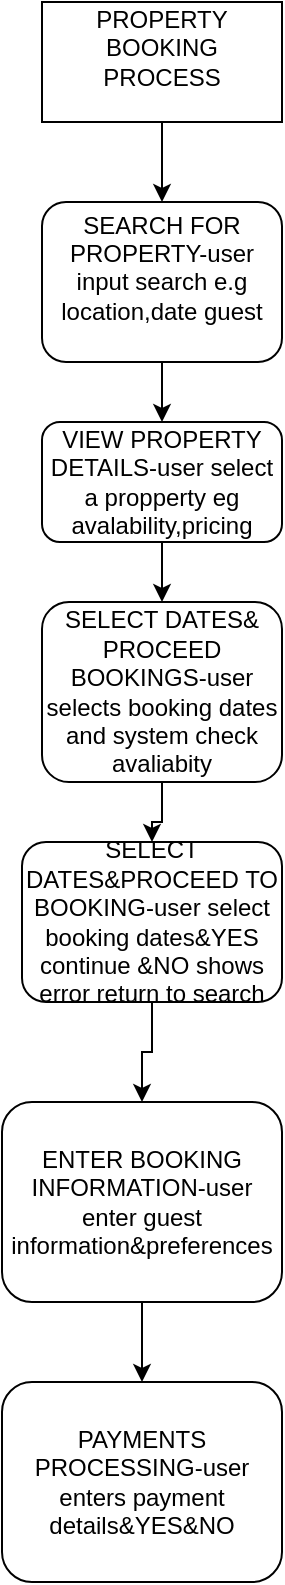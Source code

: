 <mxfile version="27.0.9">
  <diagram name="Page-1" id="7EiEKNMCSCI8ewI3hKdu">
    <mxGraphModel dx="872" dy="473" grid="1" gridSize="10" guides="1" tooltips="1" connect="1" arrows="1" fold="1" page="1" pageScale="1" pageWidth="850" pageHeight="1100" math="0" shadow="0">
      <root>
        <mxCell id="0" />
        <mxCell id="1" parent="0" />
        <mxCell id="h4lWl85aih-QfunNKau6-4" value="" style="edgeStyle=orthogonalEdgeStyle;rounded=0;orthogonalLoop=1;jettySize=auto;html=1;" edge="1" parent="1" source="h4lWl85aih-QfunNKau6-1" target="h4lWl85aih-QfunNKau6-2">
          <mxGeometry relative="1" as="geometry" />
        </mxCell>
        <mxCell id="h4lWl85aih-QfunNKau6-1" value="PROPERTY BOOKING PROCESS&lt;div&gt;&lt;br&gt;&lt;/div&gt;" style="rounded=0;whiteSpace=wrap;html=1;" vertex="1" parent="1">
          <mxGeometry x="260" y="20" width="120" height="60" as="geometry" />
        </mxCell>
        <mxCell id="h4lWl85aih-QfunNKau6-6" value="" style="edgeStyle=orthogonalEdgeStyle;rounded=0;orthogonalLoop=1;jettySize=auto;html=1;" edge="1" parent="1" source="h4lWl85aih-QfunNKau6-2" target="h4lWl85aih-QfunNKau6-5">
          <mxGeometry relative="1" as="geometry" />
        </mxCell>
        <mxCell id="h4lWl85aih-QfunNKau6-2" value="SEARCH FOR PROPERTY-user input search e.g location,date guest&lt;div&gt;&lt;br&gt;&lt;/div&gt;" style="rounded=1;whiteSpace=wrap;html=1;" vertex="1" parent="1">
          <mxGeometry x="260" y="120" width="120" height="80" as="geometry" />
        </mxCell>
        <mxCell id="h4lWl85aih-QfunNKau6-3" style="edgeStyle=orthogonalEdgeStyle;rounded=0;orthogonalLoop=1;jettySize=auto;html=1;exitX=0.5;exitY=1;exitDx=0;exitDy=0;" edge="1" parent="1" source="h4lWl85aih-QfunNKau6-2" target="h4lWl85aih-QfunNKau6-2">
          <mxGeometry relative="1" as="geometry" />
        </mxCell>
        <mxCell id="h4lWl85aih-QfunNKau6-8" value="" style="edgeStyle=orthogonalEdgeStyle;rounded=0;orthogonalLoop=1;jettySize=auto;html=1;" edge="1" parent="1" source="h4lWl85aih-QfunNKau6-5" target="h4lWl85aih-QfunNKau6-7">
          <mxGeometry relative="1" as="geometry" />
        </mxCell>
        <mxCell id="h4lWl85aih-QfunNKau6-5" value="VIEW PROPERTY DETAILS-user select a propperty eg avalability,pricing" style="rounded=1;whiteSpace=wrap;html=1;" vertex="1" parent="1">
          <mxGeometry x="260" y="230" width="120" height="60" as="geometry" />
        </mxCell>
        <mxCell id="h4lWl85aih-QfunNKau6-11" value="" style="edgeStyle=orthogonalEdgeStyle;rounded=0;orthogonalLoop=1;jettySize=auto;html=1;" edge="1" parent="1" source="h4lWl85aih-QfunNKau6-7" target="h4lWl85aih-QfunNKau6-9">
          <mxGeometry relative="1" as="geometry" />
        </mxCell>
        <mxCell id="h4lWl85aih-QfunNKau6-7" value="SELECT DATES&amp;amp; PROCEED BOOKINGS-user selects booking dates and system check avaliabity" style="rounded=1;whiteSpace=wrap;html=1;" vertex="1" parent="1">
          <mxGeometry x="260" y="320" width="120" height="90" as="geometry" />
        </mxCell>
        <mxCell id="h4lWl85aih-QfunNKau6-13" value="" style="edgeStyle=orthogonalEdgeStyle;rounded=0;orthogonalLoop=1;jettySize=auto;html=1;" edge="1" parent="1" source="h4lWl85aih-QfunNKau6-9" target="h4lWl85aih-QfunNKau6-12">
          <mxGeometry relative="1" as="geometry" />
        </mxCell>
        <mxCell id="h4lWl85aih-QfunNKau6-9" value="SELECT DATES&amp;amp;PROCEED TO BOOKING-user select booking dates&amp;amp;YES continue &amp;amp;NO shows error return to search" style="rounded=1;whiteSpace=wrap;html=1;" vertex="1" parent="1">
          <mxGeometry x="250" y="440" width="130" height="80" as="geometry" />
        </mxCell>
        <mxCell id="h4lWl85aih-QfunNKau6-15" value="" style="edgeStyle=orthogonalEdgeStyle;rounded=0;orthogonalLoop=1;jettySize=auto;html=1;" edge="1" parent="1" source="h4lWl85aih-QfunNKau6-12" target="h4lWl85aih-QfunNKau6-14">
          <mxGeometry relative="1" as="geometry" />
        </mxCell>
        <mxCell id="h4lWl85aih-QfunNKau6-12" value="ENTER BOOKING INFORMATION-user enter guest information&amp;amp;preferences" style="rounded=1;whiteSpace=wrap;html=1;" vertex="1" parent="1">
          <mxGeometry x="240" y="570" width="140" height="100" as="geometry" />
        </mxCell>
        <mxCell id="h4lWl85aih-QfunNKau6-14" value="PAYMENTS PROCESSING-user enters payment details&amp;amp;YES&amp;amp;NO" style="rounded=1;whiteSpace=wrap;html=1;" vertex="1" parent="1">
          <mxGeometry x="240" y="710" width="140" height="100" as="geometry" />
        </mxCell>
      </root>
    </mxGraphModel>
  </diagram>
</mxfile>
